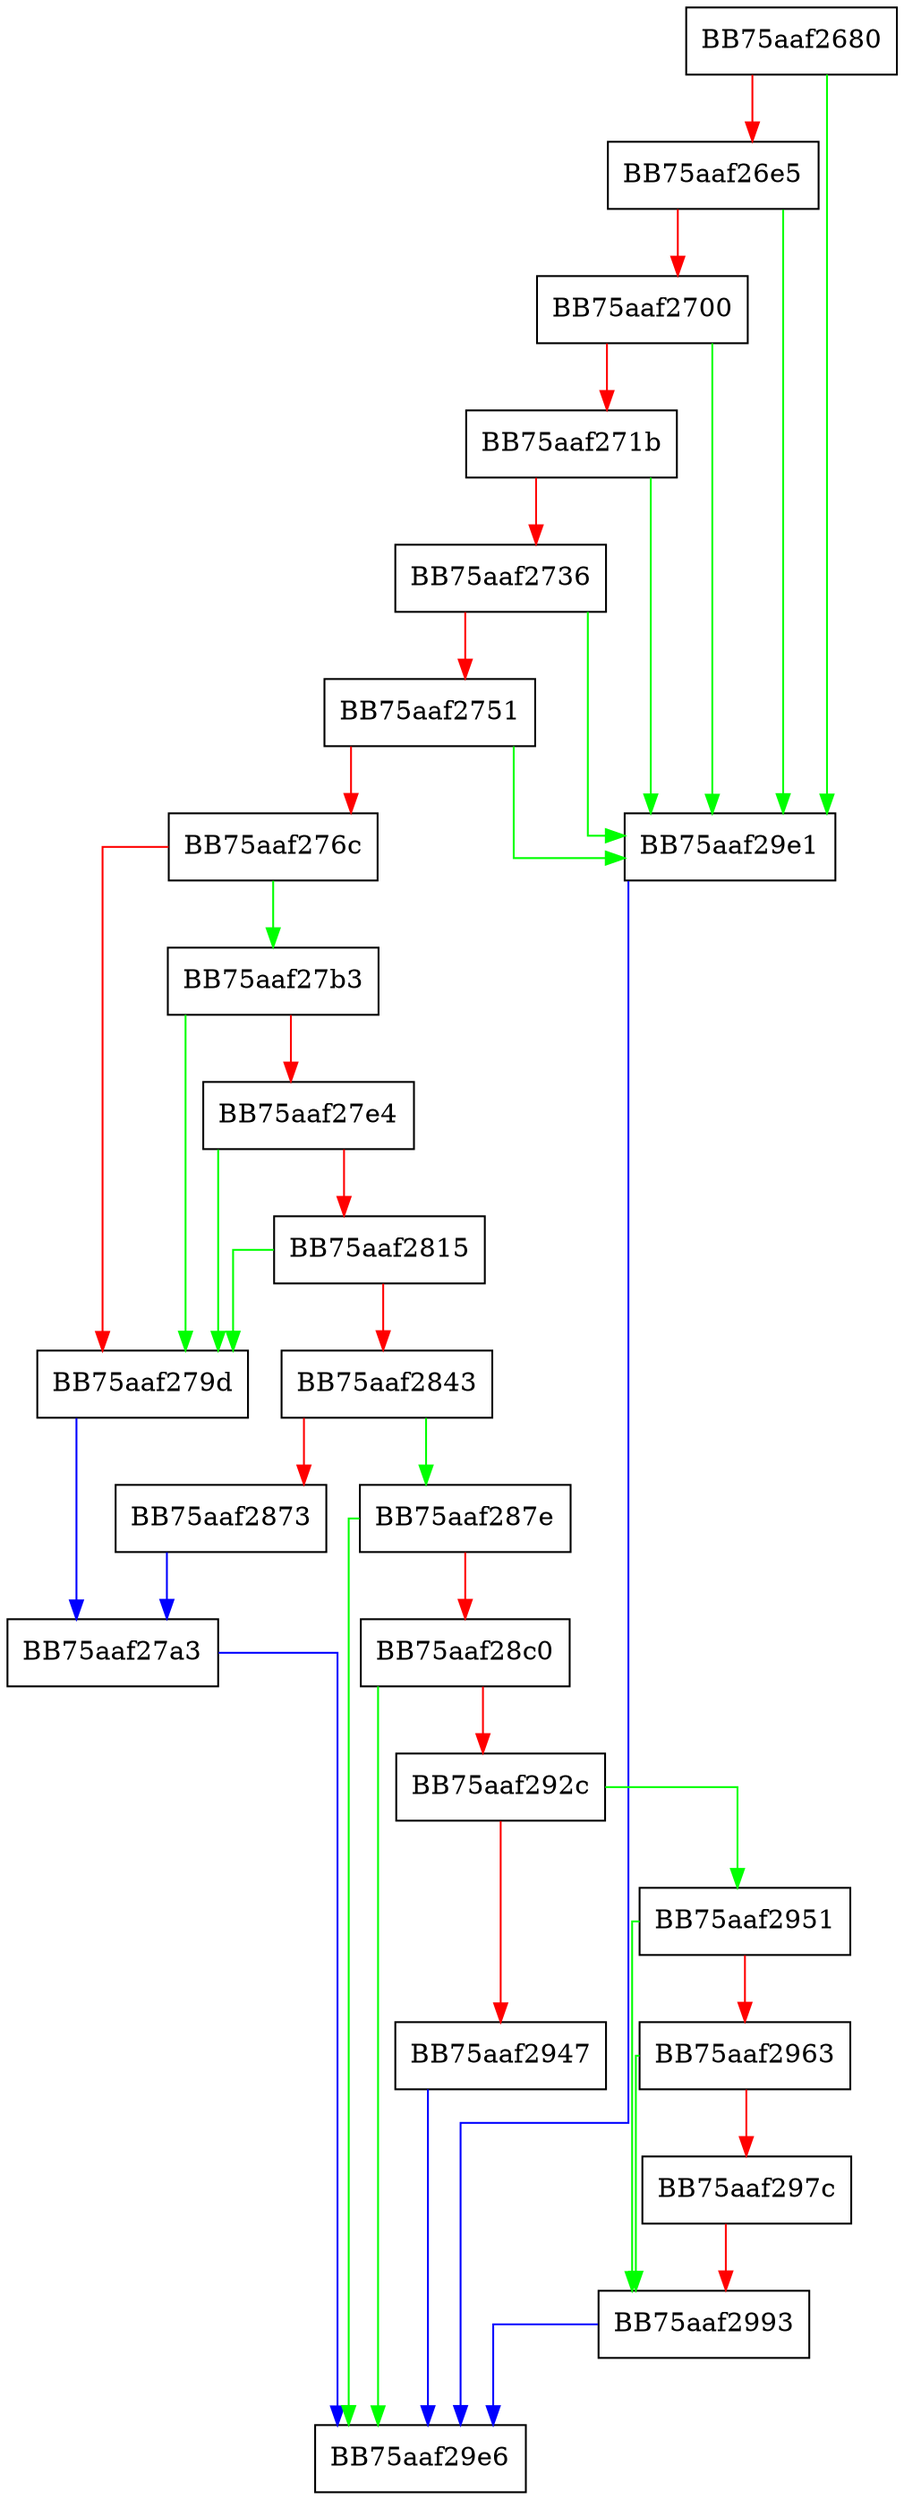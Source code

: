 digraph LUA_init_module {
  node [shape="box"];
  graph [splines=ortho];
  BB75aaf2680 -> BB75aaf29e1 [color="green"];
  BB75aaf2680 -> BB75aaf26e5 [color="red"];
  BB75aaf26e5 -> BB75aaf29e1 [color="green"];
  BB75aaf26e5 -> BB75aaf2700 [color="red"];
  BB75aaf2700 -> BB75aaf29e1 [color="green"];
  BB75aaf2700 -> BB75aaf271b [color="red"];
  BB75aaf271b -> BB75aaf29e1 [color="green"];
  BB75aaf271b -> BB75aaf2736 [color="red"];
  BB75aaf2736 -> BB75aaf29e1 [color="green"];
  BB75aaf2736 -> BB75aaf2751 [color="red"];
  BB75aaf2751 -> BB75aaf29e1 [color="green"];
  BB75aaf2751 -> BB75aaf276c [color="red"];
  BB75aaf276c -> BB75aaf27b3 [color="green"];
  BB75aaf276c -> BB75aaf279d [color="red"];
  BB75aaf279d -> BB75aaf27a3 [color="blue"];
  BB75aaf27a3 -> BB75aaf29e6 [color="blue"];
  BB75aaf27b3 -> BB75aaf279d [color="green"];
  BB75aaf27b3 -> BB75aaf27e4 [color="red"];
  BB75aaf27e4 -> BB75aaf279d [color="green"];
  BB75aaf27e4 -> BB75aaf2815 [color="red"];
  BB75aaf2815 -> BB75aaf279d [color="green"];
  BB75aaf2815 -> BB75aaf2843 [color="red"];
  BB75aaf2843 -> BB75aaf287e [color="green"];
  BB75aaf2843 -> BB75aaf2873 [color="red"];
  BB75aaf2873 -> BB75aaf27a3 [color="blue"];
  BB75aaf287e -> BB75aaf29e6 [color="green"];
  BB75aaf287e -> BB75aaf28c0 [color="red"];
  BB75aaf28c0 -> BB75aaf29e6 [color="green"];
  BB75aaf28c0 -> BB75aaf292c [color="red"];
  BB75aaf292c -> BB75aaf2951 [color="green"];
  BB75aaf292c -> BB75aaf2947 [color="red"];
  BB75aaf2947 -> BB75aaf29e6 [color="blue"];
  BB75aaf2951 -> BB75aaf2993 [color="green"];
  BB75aaf2951 -> BB75aaf2963 [color="red"];
  BB75aaf2963 -> BB75aaf2993 [color="green"];
  BB75aaf2963 -> BB75aaf297c [color="red"];
  BB75aaf297c -> BB75aaf2993 [color="red"];
  BB75aaf2993 -> BB75aaf29e6 [color="blue"];
  BB75aaf29e1 -> BB75aaf29e6 [color="blue"];
}